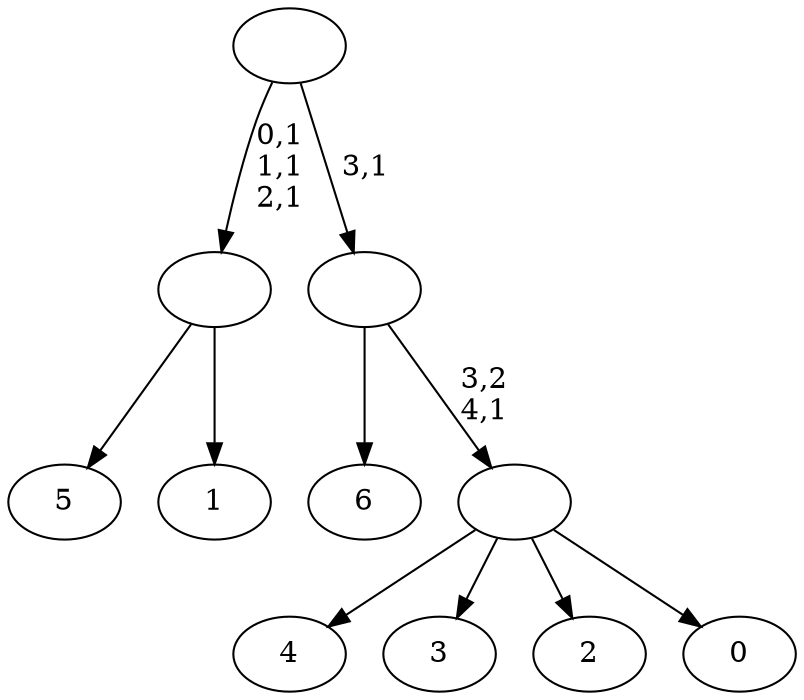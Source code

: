 digraph T {
	12 [label="6"]
	11 [label="5"]
	10 [label="4"]
	9 [label="3"]
	8 [label="2"]
	7 [label="1"]
	6 [label=""]
	3 [label="0"]
	2 [label=""]
	1 [label=""]
	0 [label=""]
	6 -> 11 [label=""]
	6 -> 7 [label=""]
	2 -> 10 [label=""]
	2 -> 9 [label=""]
	2 -> 8 [label=""]
	2 -> 3 [label=""]
	1 -> 12 [label=""]
	1 -> 2 [label="3,2\n4,1"]
	0 -> 6 [label="0,1\n1,1\n2,1"]
	0 -> 1 [label="3,1"]
}
